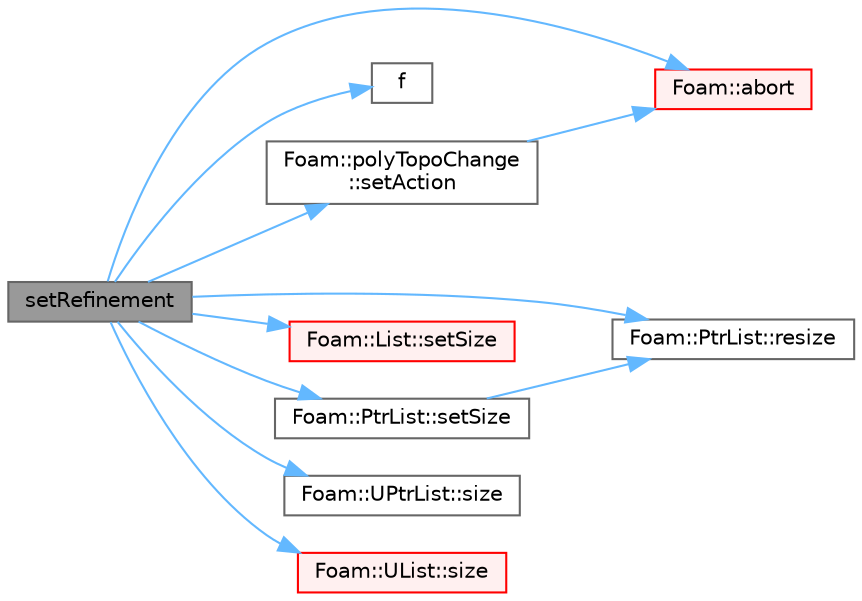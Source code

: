 digraph "setRefinement"
{
 // LATEX_PDF_SIZE
  bgcolor="transparent";
  edge [fontname=Helvetica,fontsize=10,labelfontname=Helvetica,labelfontsize=10];
  node [fontname=Helvetica,fontsize=10,shape=box,height=0.2,width=0.4];
  rankdir="LR";
  Node1 [id="Node000001",label="setRefinement",height=0.2,width=0.4,color="gray40", fillcolor="grey60", style="filled", fontcolor="black",tooltip=" "];
  Node1 -> Node2 [id="edge1_Node000001_Node000002",color="steelblue1",style="solid",tooltip=" "];
  Node2 [id="Node000002",label="Foam::abort",height=0.2,width=0.4,color="red", fillcolor="#FFF0F0", style="filled",URL="$namespaceFoam.html#aa346d711a4494a48e7c8aa9316f24263",tooltip=" "];
  Node1 -> Node4 [id="edge2_Node000001_Node000004",color="steelblue1",style="solid",tooltip=" "];
  Node4 [id="Node000004",label="f",height=0.2,width=0.4,color="grey40", fillcolor="white", style="filled",URL="$readKivaGrid_8H.html#a888be93833ac7a23170555c69c690288",tooltip=" "];
  Node1 -> Node5 [id="edge3_Node000001_Node000005",color="steelblue1",style="solid",tooltip=" "];
  Node5 [id="Node000005",label="Foam::PtrList::resize",height=0.2,width=0.4,color="grey40", fillcolor="white", style="filled",URL="$classFoam_1_1PtrList.html#af4e0ad67cce84dd8126a19abedad9d56",tooltip=" "];
  Node1 -> Node6 [id="edge4_Node000001_Node000006",color="steelblue1",style="solid",tooltip=" "];
  Node6 [id="Node000006",label="Foam::polyTopoChange\l::setAction",height=0.2,width=0.4,color="grey40", fillcolor="white", style="filled",URL="$classFoam_1_1polyTopoChange.html#a40a23962b792d24f4cb999f5b55aece2",tooltip=" "];
  Node6 -> Node2 [id="edge5_Node000006_Node000002",color="steelblue1",style="solid",tooltip=" "];
  Node1 -> Node7 [id="edge6_Node000001_Node000007",color="steelblue1",style="solid",tooltip=" "];
  Node7 [id="Node000007",label="Foam::List::setSize",height=0.2,width=0.4,color="red", fillcolor="#FFF0F0", style="filled",URL="$classFoam_1_1List.html#a1a7984b90f8855606fc18a92a71fa99f",tooltip=" "];
  Node1 -> Node9 [id="edge7_Node000001_Node000009",color="steelblue1",style="solid",tooltip=" "];
  Node9 [id="Node000009",label="Foam::PtrList::setSize",height=0.2,width=0.4,color="grey40", fillcolor="white", style="filled",URL="$classFoam_1_1PtrList.html#a69101c7616426ea26b33577a730b73e8",tooltip=" "];
  Node9 -> Node5 [id="edge8_Node000009_Node000005",color="steelblue1",style="solid",tooltip=" "];
  Node1 -> Node10 [id="edge9_Node000001_Node000010",color="steelblue1",style="solid",tooltip=" "];
  Node10 [id="Node000010",label="Foam::UPtrList::size",height=0.2,width=0.4,color="grey40", fillcolor="white", style="filled",URL="$classFoam_1_1UPtrList.html#a95603446b248fe1ecf5dc59bcc2eaff0",tooltip=" "];
  Node1 -> Node11 [id="edge10_Node000001_Node000011",color="steelblue1",style="solid",tooltip=" "];
  Node11 [id="Node000011",label="Foam::UList::size",height=0.2,width=0.4,color="red", fillcolor="#FFF0F0", style="filled",URL="$classFoam_1_1UList.html#ac1fc1d9dab324bb1b8452c7aa4813026",tooltip=" "];
}
